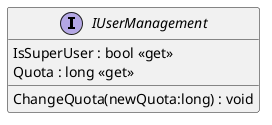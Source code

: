@startuml
interface IUserManagement {
    IsSuperUser : bool <<get>>
    Quota : long <<get>>
    ChangeQuota(newQuota:long) : void
}
@enduml
